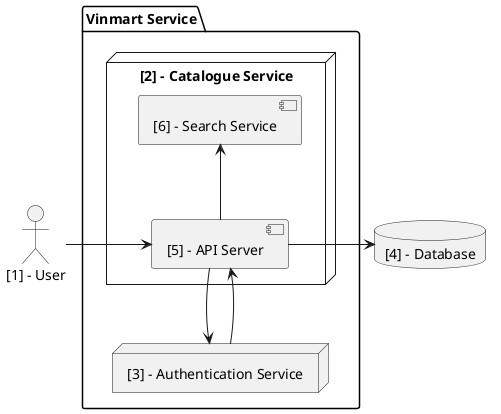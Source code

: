 @startuml

top to bottom direction

actor "[1] - User" as user
database "[4] - Database" as database

package "Vinmart Service" {
  node "[3] - Authentication Service" as authenticationService

  node "[2] - Catalogue Service" {
    component "[5] - API Server" as apiServer
    component "[6] - Search Service" as searchService

    apiServer -up-> searchService
    apiServer -down-> authenticationService
  }

  authenticationService -down-> apiServer

  user -right-> apiServer
  apiServer -right-> database
}

@enduml